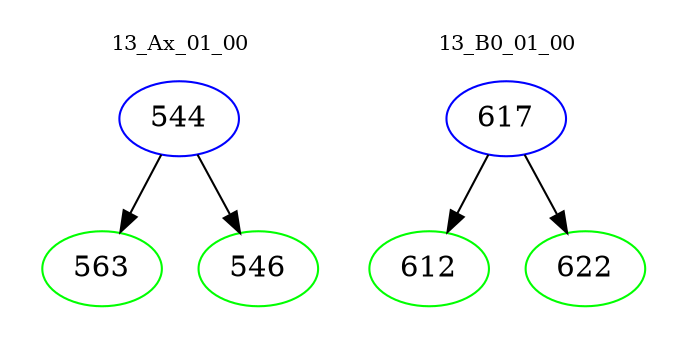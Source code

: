 digraph{
subgraph cluster_0 {
color = white
label = "13_Ax_01_00";
fontsize=10;
T0_544 [label="544", color="blue"]
T0_544 -> T0_563 [color="black"]
T0_563 [label="563", color="green"]
T0_544 -> T0_546 [color="black"]
T0_546 [label="546", color="green"]
}
subgraph cluster_1 {
color = white
label = "13_B0_01_00";
fontsize=10;
T1_617 [label="617", color="blue"]
T1_617 -> T1_612 [color="black"]
T1_612 [label="612", color="green"]
T1_617 -> T1_622 [color="black"]
T1_622 [label="622", color="green"]
}
}
